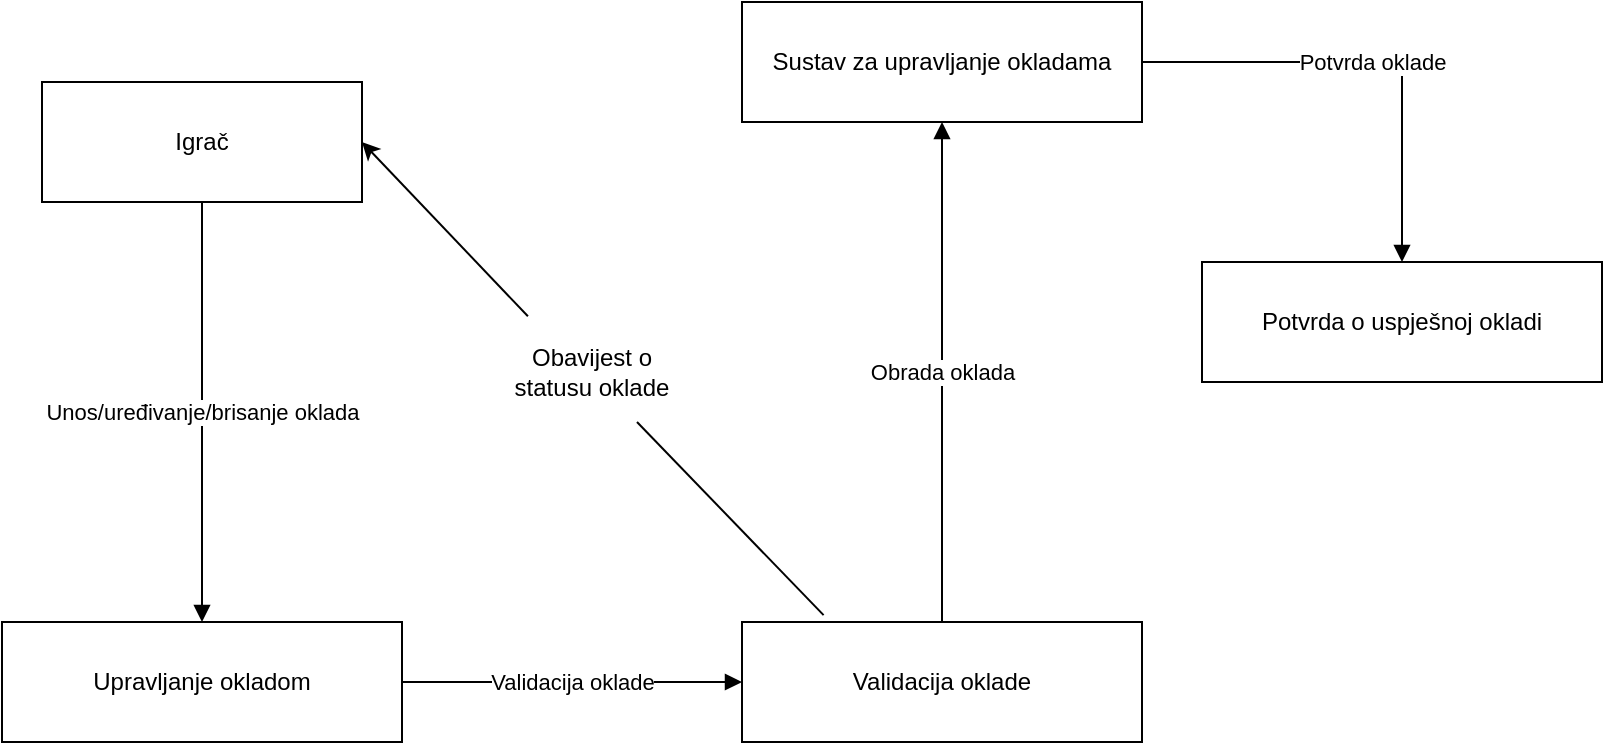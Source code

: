 <mxfile version="24.5.4" type="device">
  <diagram name="Page-1" id="MIoQHyZOxb0xjuS13dZ1">
    <mxGraphModel dx="1353" dy="622" grid="1" gridSize="10" guides="1" tooltips="1" connect="1" arrows="1" fold="1" page="1" pageScale="1" pageWidth="827" pageHeight="1169" math="0" shadow="0">
      <root>
        <mxCell id="0" />
        <mxCell id="1" parent="0" />
        <mxCell id="2" value="Igrač" style="rounded=0;whiteSpace=wrap;html=1;" vertex="1" parent="1">
          <mxGeometry x="210" y="150" width="160" height="60" as="geometry" />
        </mxCell>
        <mxCell id="3" value="Upravljanje okladom" style="rounded=0;whiteSpace=wrap;html=1;" vertex="1" parent="1">
          <mxGeometry x="190" y="420" width="200" height="60" as="geometry" />
        </mxCell>
        <mxCell id="4" value="Validacija oklade" style="rounded=0;whiteSpace=wrap;html=1;" vertex="1" parent="1">
          <mxGeometry x="560" y="420" width="200" height="60" as="geometry" />
        </mxCell>
        <mxCell id="5" value="Sustav za upravljanje okladama" style="rounded=0;whiteSpace=wrap;html=1;" vertex="1" parent="1">
          <mxGeometry x="560" y="110" width="200" height="60" as="geometry" />
        </mxCell>
        <mxCell id="6" value="Potvrda o uspješnoj okladi" style="rounded=0;whiteSpace=wrap;html=1;" vertex="1" parent="1">
          <mxGeometry x="790" y="240" width="200" height="60" as="geometry" />
        </mxCell>
        <mxCell id="10" value="Unos/uređivanje/brisanje oklada" style="edgeStyle=orthogonalEdgeStyle;rounded=0;orthogonalLoop=1;jettySize=auto;html=1;endArrow=block;endFill=1;" edge="1" parent="1" source="2" target="3">
          <mxGeometry relative="1" as="geometry" />
        </mxCell>
        <mxCell id="11" value="Validacija oklade" style="edgeStyle=orthogonalEdgeStyle;rounded=0;orthogonalLoop=1;jettySize=auto;html=1;endArrow=block;endFill=1;" edge="1" parent="1" source="3" target="4">
          <mxGeometry relative="1" as="geometry" />
        </mxCell>
        <mxCell id="12" value="Obrada oklada" style="edgeStyle=orthogonalEdgeStyle;rounded=0;orthogonalLoop=1;jettySize=auto;html=1;endArrow=block;endFill=1;" edge="1" parent="1" source="4" target="5">
          <mxGeometry relative="1" as="geometry" />
        </mxCell>
        <mxCell id="13" value="Potvrda oklade" style="edgeStyle=orthogonalEdgeStyle;rounded=0;orthogonalLoop=1;jettySize=auto;html=1;endArrow=block;endFill=1;" edge="1" parent="1" source="5" target="6">
          <mxGeometry relative="1" as="geometry" />
        </mxCell>
        <mxCell id="jOrcR0IueMI3JjiiZece-13" value="" style="endArrow=classic;html=1;rounded=0;exitX=0.144;exitY=-0.057;exitDx=0;exitDy=0;exitPerimeter=0;entryX=1;entryY=0.5;entryDx=0;entryDy=0;" edge="1" parent="1" source="jOrcR0IueMI3JjiiZece-14" target="2">
          <mxGeometry width="50" height="50" relative="1" as="geometry">
            <mxPoint x="470" y="300" as="sourcePoint" />
            <mxPoint x="520" y="250" as="targetPoint" />
          </mxGeometry>
        </mxCell>
        <mxCell id="jOrcR0IueMI3JjiiZece-14" value="Obavijest o statusu oklade" style="text;html=1;align=center;verticalAlign=middle;whiteSpace=wrap;rounded=0;" vertex="1" parent="1">
          <mxGeometry x="440" y="270" width="90" height="50" as="geometry" />
        </mxCell>
        <mxCell id="jOrcR0IueMI3JjiiZece-16" value="" style="endArrow=none;html=1;rounded=0;entryX=0.75;entryY=1;entryDx=0;entryDy=0;exitX=0.204;exitY=-0.057;exitDx=0;exitDy=0;exitPerimeter=0;" edge="1" parent="1" source="4" target="jOrcR0IueMI3JjiiZece-14">
          <mxGeometry width="50" height="50" relative="1" as="geometry">
            <mxPoint x="560" y="390" as="sourcePoint" />
            <mxPoint x="610" y="340" as="targetPoint" />
          </mxGeometry>
        </mxCell>
      </root>
    </mxGraphModel>
  </diagram>
</mxfile>
